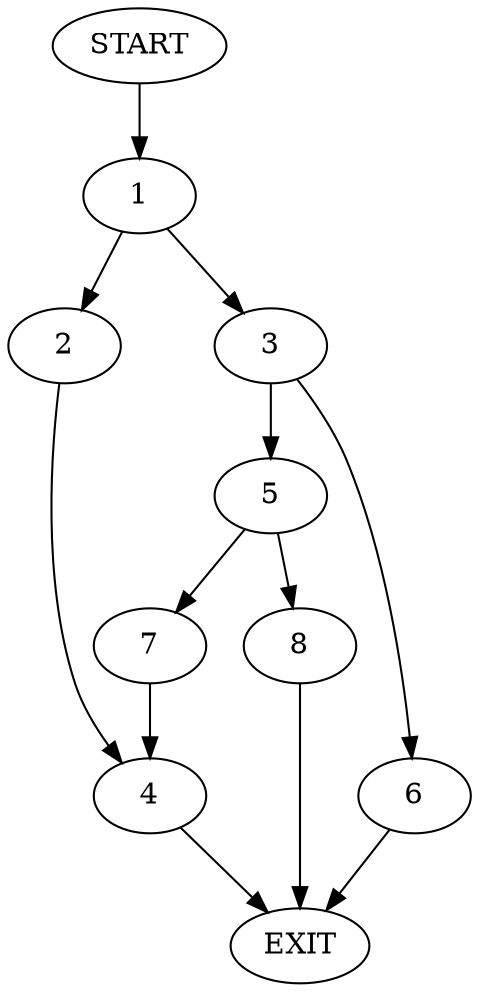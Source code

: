 digraph {
0 [label="START"]
9 [label="EXIT"]
0 -> 1
1 -> 2
1 -> 3
2 -> 4
3 -> 5
3 -> 6
4 -> 9
6 -> 9
5 -> 7
5 -> 8
7 -> 4
8 -> 9
}
